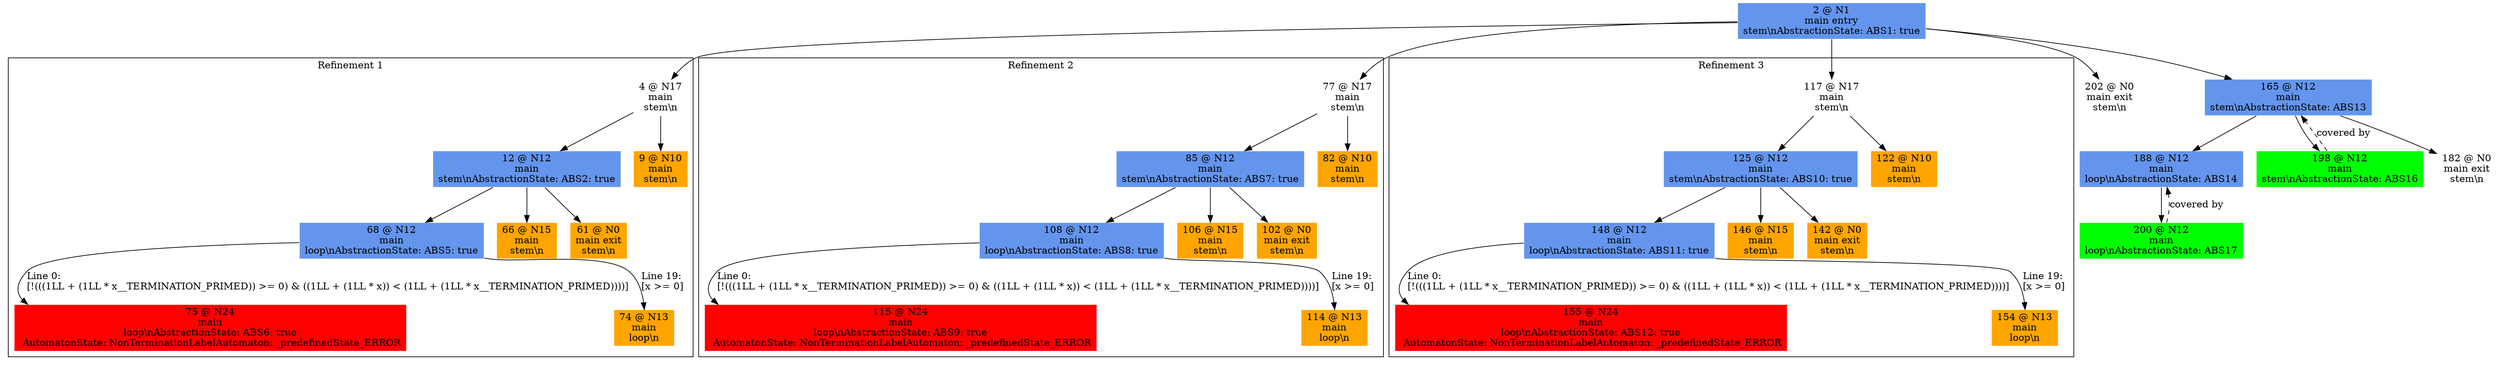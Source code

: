digraph ARG {
node [style="filled" shape="box" color="white"]
subgraph cluster_1 {
label="Refinement 1"
4 [label="4 @ N17\nmain\nstem\\n" id="4"]
12 [fillcolor="cornflowerblue" label="12 @ N12\nmain\nstem\\nAbstractionState: ABS2: true\n" id="12"]
68 [fillcolor="cornflowerblue" label="68 @ N12\nmain\nloop\\nAbstractionState: ABS5: true\n" id="68"]
75 [fillcolor="red" label="75 @ N24\nmain\nloop\\nAbstractionState: ABS6: true\n AutomatonState: NonTerminationLabelAutomaton: _predefinedState_ERROR\n" id="75"]
74 [fillcolor="orange" label="74 @ N13\nmain\nloop\\n" id="74"]
66 [fillcolor="orange" label="66 @ N15\nmain\nstem\\n" id="66"]
61 [fillcolor="orange" label="61 @ N0\nmain exit\nstem\\n" id="61"]
9 [fillcolor="orange" label="9 @ N10\nmain\nstem\\n" id="9"]
4 -> 9 []
4 -> 12 []
12 -> 61 []
12 -> 66 []
12 -> 68 []
68 -> 74 [label="Line 19: \l[x >= 0]\l" id="68 -> 74"]
68 -> 75 [label="Line 0: \l[!(((1LL + (1LL * x__TERMINATION_PRIMED)) >= 0) & ((1LL + (1LL * x)) < (1LL + (1LL * x__TERMINATION_PRIMED))))]\l" id="68 -> 75"]
}
2 -> 4
subgraph cluster_2 {
label="Refinement 2"
77 [label="77 @ N17\nmain\nstem\\n" id="77"]
85 [fillcolor="cornflowerblue" label="85 @ N12\nmain\nstem\\nAbstractionState: ABS7: true\n" id="85"]
108 [fillcolor="cornflowerblue" label="108 @ N12\nmain\nloop\\nAbstractionState: ABS8: true\n" id="108"]
115 [fillcolor="red" label="115 @ N24\nmain\nloop\\nAbstractionState: ABS9: true\n AutomatonState: NonTerminationLabelAutomaton: _predefinedState_ERROR\n" id="115"]
114 [fillcolor="orange" label="114 @ N13\nmain\nloop\\n" id="114"]
106 [fillcolor="orange" label="106 @ N15\nmain\nstem\\n" id="106"]
102 [fillcolor="orange" label="102 @ N0\nmain exit\nstem\\n" id="102"]
82 [fillcolor="orange" label="82 @ N10\nmain\nstem\\n" id="82"]
77 -> 82 []
77 -> 85 []
85 -> 102 []
85 -> 106 []
85 -> 108 []
108 -> 114 [label="Line 19: \l[x >= 0]\l" id="108 -> 114"]
108 -> 115 [label="Line 0: \l[!(((1LL + (1LL * x__TERMINATION_PRIMED)) >= 0) & ((1LL + (1LL * x)) < (1LL + (1LL * x__TERMINATION_PRIMED))))]\l" id="108 -> 115"]
}
2 -> 77
subgraph cluster_3 {
label="Refinement 3"
117 [label="117 @ N17\nmain\nstem\\n" id="117"]
125 [fillcolor="cornflowerblue" label="125 @ N12\nmain\nstem\\nAbstractionState: ABS10: true\n" id="125"]
148 [fillcolor="cornflowerblue" label="148 @ N12\nmain\nloop\\nAbstractionState: ABS11: true\n" id="148"]
155 [fillcolor="red" label="155 @ N24\nmain\nloop\\nAbstractionState: ABS12: true\n AutomatonState: NonTerminationLabelAutomaton: _predefinedState_ERROR\n" id="155"]
154 [fillcolor="orange" label="154 @ N13\nmain\nloop\\n" id="154"]
146 [fillcolor="orange" label="146 @ N15\nmain\nstem\\n" id="146"]
142 [fillcolor="orange" label="142 @ N0\nmain exit\nstem\\n" id="142"]
122 [fillcolor="orange" label="122 @ N10\nmain\nstem\\n" id="122"]
117 -> 122 []
117 -> 125 []
125 -> 142 []
125 -> 146 []
125 -> 148 []
148 -> 154 [label="Line 19: \l[x >= 0]\l" id="148 -> 154"]
148 -> 155 [label="Line 0: \l[!(((1LL + (1LL * x__TERMINATION_PRIMED)) >= 0) & ((1LL + (1LL * x)) < (1LL + (1LL * x__TERMINATION_PRIMED))))]\l" id="148 -> 155"]
}
2 -> 117
2 [fillcolor="cornflowerblue" label="2 @ N1\nmain entry\nstem\\nAbstractionState: ABS1: true\n" id="2"]
202 [label="202 @ N0\nmain exit\nstem\\n" id="202"]
165 [fillcolor="cornflowerblue" label="165 @ N12\nmain\nstem\\nAbstractionState: ABS13\n" id="165"]
188 [fillcolor="cornflowerblue" label="188 @ N12\nmain\nloop\\nAbstractionState: ABS14\n" id="188"]
200 [fillcolor="green" label="200 @ N12\nmain\nloop\\nAbstractionState: ABS17\n" id="200"]
198 [fillcolor="green" label="198 @ N12\nmain\nstem\\nAbstractionState: ABS16\n" id="198"]
182 [label="182 @ N0\nmain exit\nstem\\n" id="182"]
2 -> 165 []
2 -> 202 []
198 -> 165 [style="dashed" weight="0" label="covered by"]
165 -> 182 []
165 -> 198 []
165 -> 188 []
200 -> 188 [style="dashed" weight="0" label="covered by"]
188 -> 200 []
}
